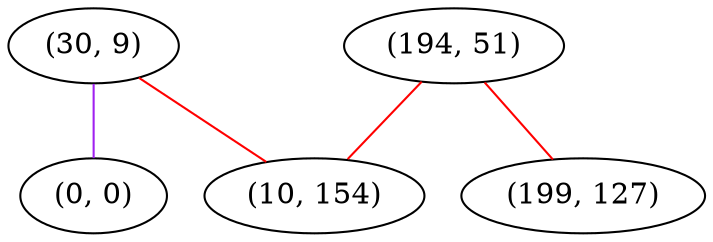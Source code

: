 graph "" {
"(30, 9)";
"(0, 0)";
"(194, 51)";
"(199, 127)";
"(10, 154)";
"(30, 9)" -- "(0, 0)"  [color=purple, key=0, weight=4];
"(30, 9)" -- "(10, 154)"  [color=red, key=0, weight=1];
"(194, 51)" -- "(199, 127)"  [color=red, key=0, weight=1];
"(194, 51)" -- "(10, 154)"  [color=red, key=0, weight=1];
}
